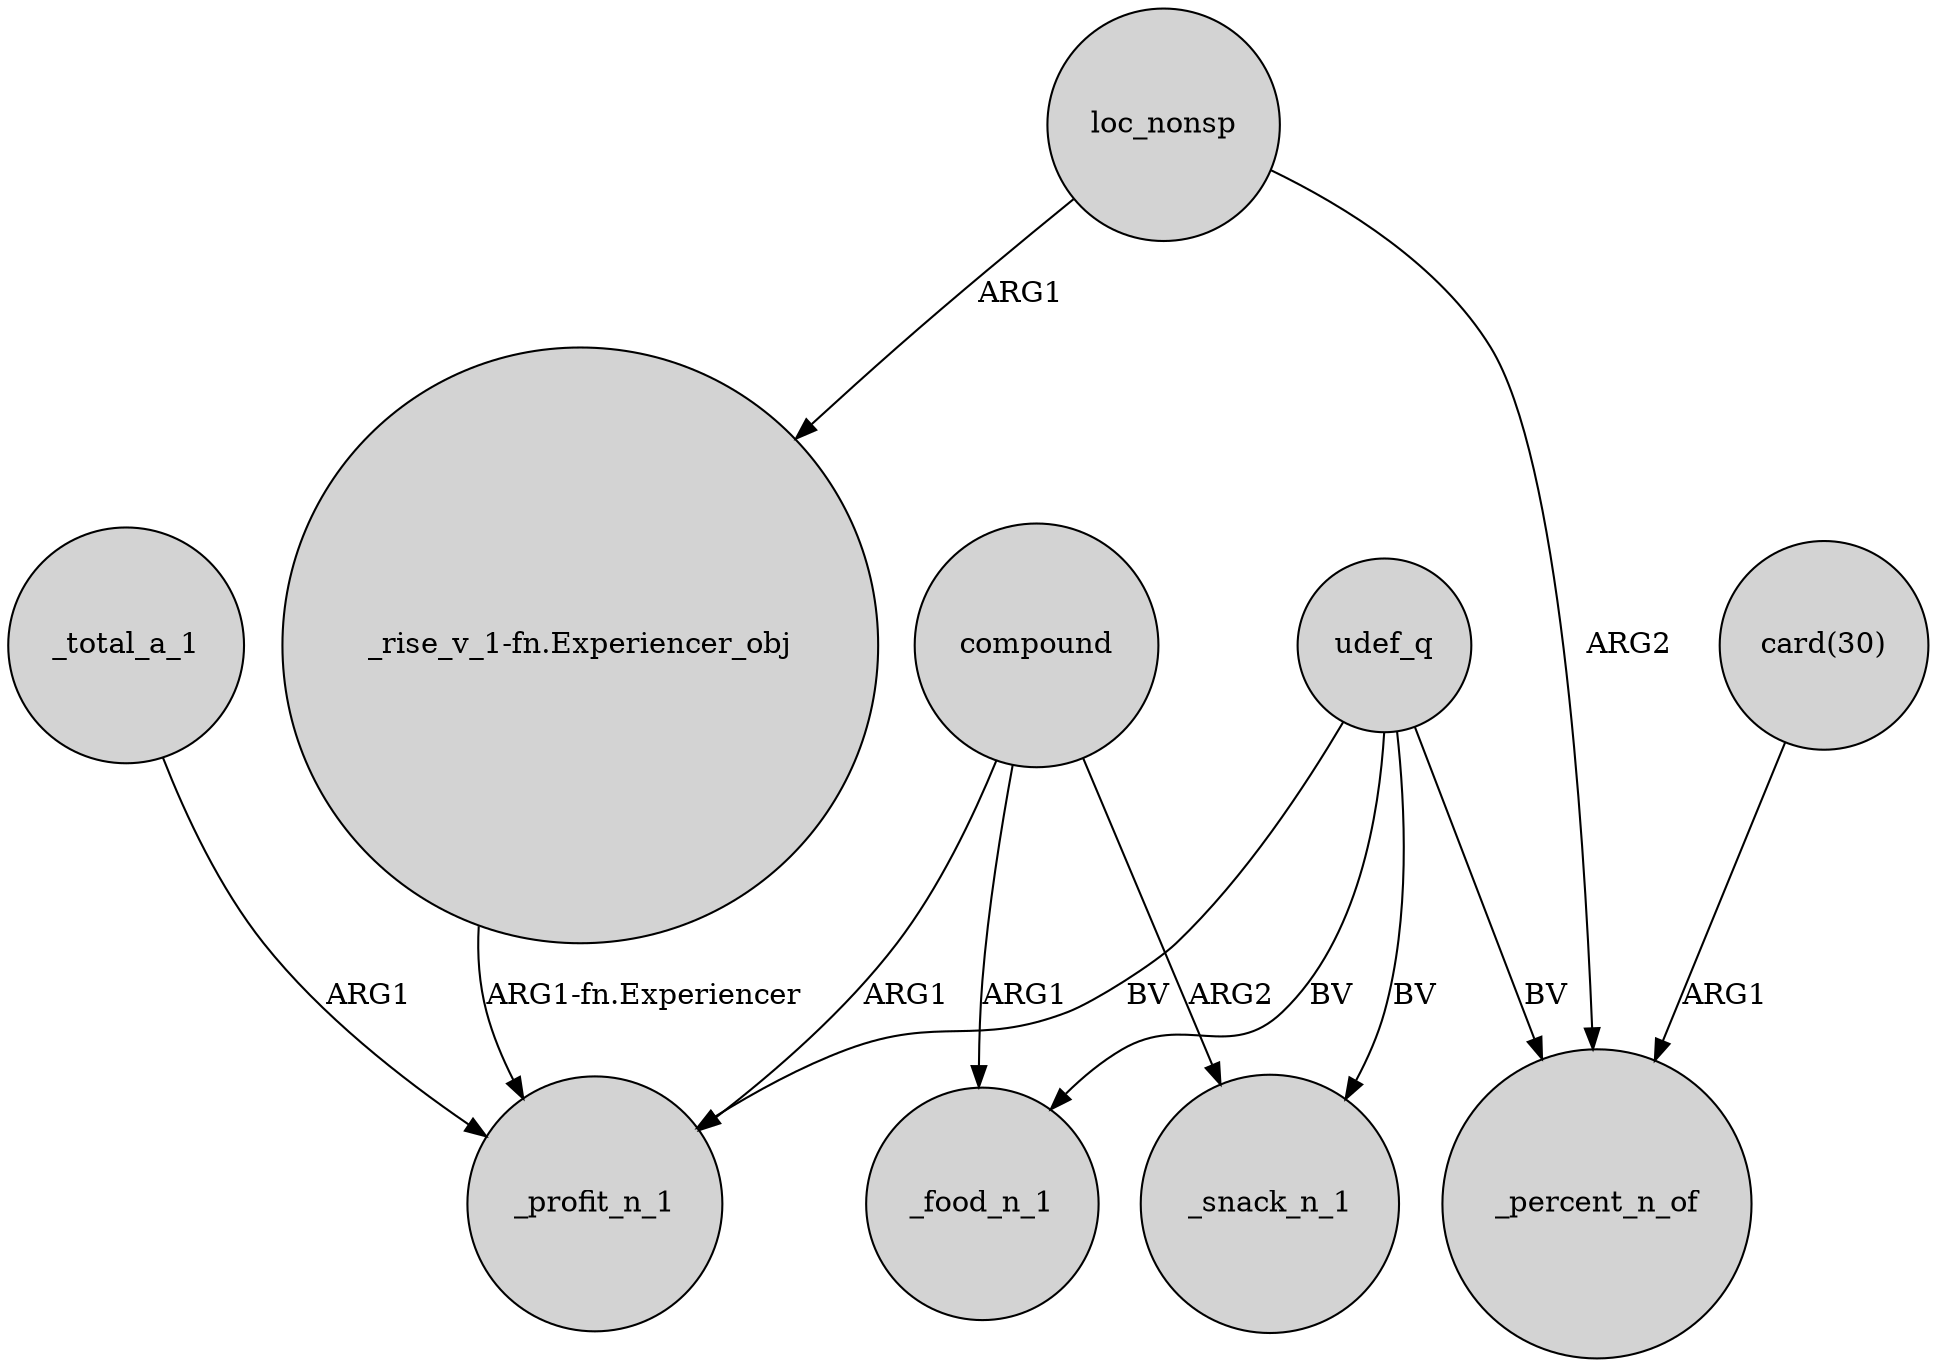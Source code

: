 digraph {
	node [shape=circle style=filled]
	udef_q -> _profit_n_1 [label=BV]
	udef_q -> _percent_n_of [label=BV]
	compound -> _snack_n_1 [label=ARG2]
	_total_a_1 -> _profit_n_1 [label=ARG1]
	"_rise_v_1-fn.Experiencer_obj" -> _profit_n_1 [label="ARG1-fn.Experiencer"]
	udef_q -> _food_n_1 [label=BV]
	"card(30)" -> _percent_n_of [label=ARG1]
	loc_nonsp -> "_rise_v_1-fn.Experiencer_obj" [label=ARG1]
	compound -> _profit_n_1 [label=ARG1]
	compound -> _food_n_1 [label=ARG1]
	udef_q -> _snack_n_1 [label=BV]
	loc_nonsp -> _percent_n_of [label=ARG2]
}
